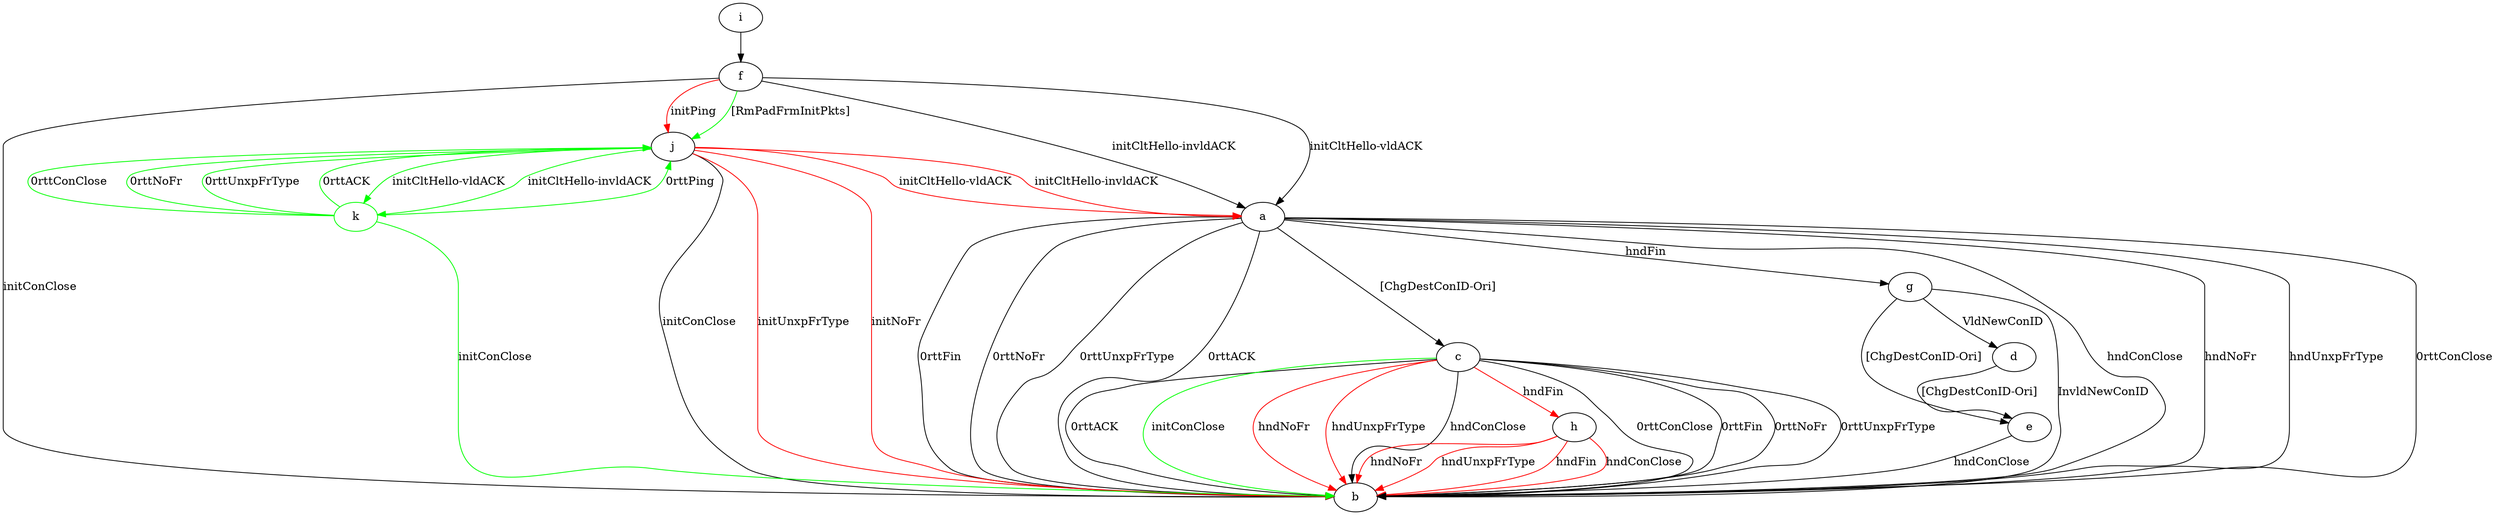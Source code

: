 digraph "" {
	a -> b	[key=0,
		label="hndConClose "];
	a -> b	[key=1,
		label="hndNoFr "];
	a -> b	[key=2,
		label="hndUnxpFrType "];
	a -> b	[key=3,
		label="0rttConClose "];
	a -> b	[key=4,
		label="0rttFin "];
	a -> b	[key=5,
		label="0rttNoFr "];
	a -> b	[key=6,
		label="0rttUnxpFrType "];
	a -> b	[key=7,
		label="0rttACK "];
	a -> c	[key=0,
		label="[ChgDestConID-Ori] "];
	a -> g	[key=0,
		label="hndFin "];
	c -> b	[key=0,
		label="hndConClose "];
	c -> b	[key=1,
		label="0rttConClose "];
	c -> b	[key=2,
		label="0rttFin "];
	c -> b	[key=3,
		label="0rttNoFr "];
	c -> b	[key=4,
		label="0rttUnxpFrType "];
	c -> b	[key=5,
		label="0rttACK "];
	c -> b	[key=6,
		color=green,
		label="initConClose "];
	c -> b	[key=7,
		color=red,
		label="hndNoFr "];
	c -> b	[key=8,
		color=red,
		label="hndUnxpFrType "];
	c -> h	[key=0,
		color=red,
		label="hndFin "];
	d -> e	[key=0,
		label="[ChgDestConID-Ori] "];
	e -> b	[key=0,
		label="hndConClose "];
	f -> a	[key=0,
		label="initCltHello-vldACK "];
	f -> a	[key=1,
		label="initCltHello-invldACK "];
	f -> b	[key=0,
		label="initConClose "];
	f -> j	[key=0,
		color=green,
		label="[RmPadFrmInitPkts] "];
	f -> j	[key=1,
		color=red,
		label="initPing "];
	g -> b	[key=0,
		label="InvldNewConID "];
	g -> d	[key=0,
		label="VldNewConID "];
	g -> e	[key=0,
		label="[ChgDestConID-Ori] "];
	h -> b	[key=0,
		color=red,
		label="hndFin "];
	h -> b	[key=1,
		color=red,
		label="hndConClose "];
	h -> b	[key=2,
		color=red,
		label="hndNoFr "];
	h -> b	[key=3,
		color=red,
		label="hndUnxpFrType "];
	i -> f	[key=0];
	j -> a	[key=0,
		color=red,
		label="initCltHello-vldACK "];
	j -> a	[key=1,
		color=red,
		label="initCltHello-invldACK "];
	j -> b	[key=0,
		label="initConClose "];
	j -> b	[key=1,
		color=red,
		label="initNoFr "];
	j -> b	[key=2,
		color=red,
		label="initUnxpFrType "];
	k	[color=green];
	j -> k	[key=0,
		color=green,
		label="initCltHello-vldACK "];
	j -> k	[key=1,
		color=green,
		label="initCltHello-invldACK "];
	k -> b	[key=0,
		color=green,
		label="initConClose "];
	k -> j	[key=0,
		color=green,
		label="0rttPing "];
	k -> j	[key=1,
		color=green,
		label="0rttConClose "];
	k -> j	[key=2,
		color=green,
		label="0rttNoFr "];
	k -> j	[key=3,
		color=green,
		label="0rttUnxpFrType "];
	k -> j	[key=4,
		color=green,
		label="0rttACK "];
}

